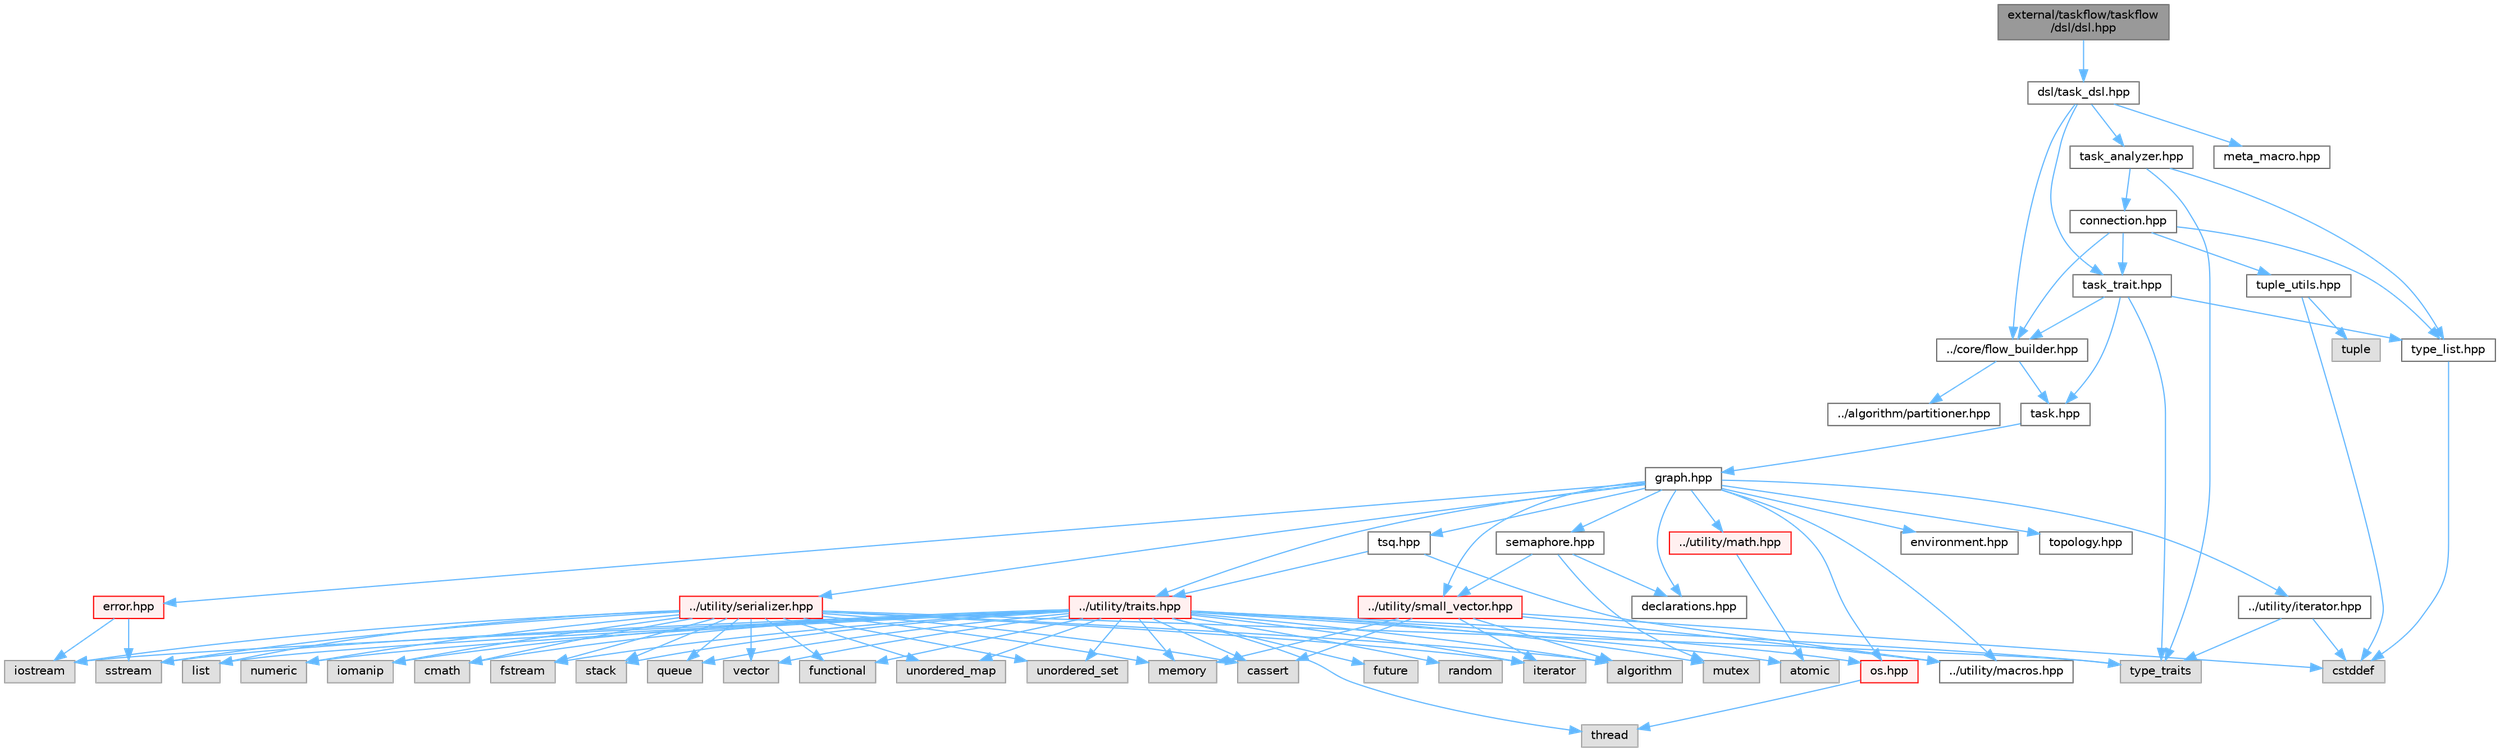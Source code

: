digraph "external/taskflow/taskflow/dsl/dsl.hpp"
{
 // LATEX_PDF_SIZE
  bgcolor="transparent";
  edge [fontname=Helvetica,fontsize=10,labelfontname=Helvetica,labelfontsize=10];
  node [fontname=Helvetica,fontsize=10,shape=box,height=0.2,width=0.4];
  Node1 [id="Node000001",label="external/taskflow/taskflow\l/dsl/dsl.hpp",height=0.2,width=0.4,color="gray40", fillcolor="grey60", style="filled", fontcolor="black",tooltip=" "];
  Node1 -> Node2 [id="edge95_Node000001_Node000002",color="steelblue1",style="solid",tooltip=" "];
  Node2 [id="Node000002",label="dsl/task_dsl.hpp",height=0.2,width=0.4,color="grey40", fillcolor="white", style="filled",URL="$task__dsl_8hpp.html",tooltip=" "];
  Node2 -> Node3 [id="edge96_Node000002_Node000003",color="steelblue1",style="solid",tooltip=" "];
  Node3 [id="Node000003",label="../core/flow_builder.hpp",height=0.2,width=0.4,color="grey40", fillcolor="white", style="filled",URL="$flow__builder_8hpp.html",tooltip="flow builder include file"];
  Node3 -> Node4 [id="edge97_Node000003_Node000004",color="steelblue1",style="solid",tooltip=" "];
  Node4 [id="Node000004",label="task.hpp",height=0.2,width=0.4,color="grey40", fillcolor="white", style="filled",URL="$task_8hpp.html",tooltip="task include file"];
  Node4 -> Node5 [id="edge98_Node000004_Node000005",color="steelblue1",style="solid",tooltip=" "];
  Node5 [id="Node000005",label="graph.hpp",height=0.2,width=0.4,color="grey40", fillcolor="white", style="filled",URL="$taskflow_2core_2graph_8hpp.html",tooltip="graph include file"];
  Node5 -> Node6 [id="edge99_Node000005_Node000006",color="steelblue1",style="solid",tooltip=" "];
  Node6 [id="Node000006",label="../utility/macros.hpp",height=0.2,width=0.4,color="grey40", fillcolor="white", style="filled",URL="$macros_8hpp.html",tooltip=" "];
  Node5 -> Node7 [id="edge100_Node000005_Node000007",color="steelblue1",style="solid",tooltip=" "];
  Node7 [id="Node000007",label="../utility/traits.hpp",height=0.2,width=0.4,color="red", fillcolor="#FFF0F0", style="filled",URL="$taskflow_2utility_2traits_8hpp.html",tooltip=" "];
  Node7 -> Node8 [id="edge101_Node000007_Node000008",color="steelblue1",style="solid",tooltip=" "];
  Node8 [id="Node000008",label="type_traits",height=0.2,width=0.4,color="grey60", fillcolor="#E0E0E0", style="filled",tooltip=" "];
  Node7 -> Node9 [id="edge102_Node000007_Node000009",color="steelblue1",style="solid",tooltip=" "];
  Node9 [id="Node000009",label="iterator",height=0.2,width=0.4,color="grey60", fillcolor="#E0E0E0", style="filled",tooltip=" "];
  Node7 -> Node10 [id="edge103_Node000007_Node000010",color="steelblue1",style="solid",tooltip=" "];
  Node10 [id="Node000010",label="iostream",height=0.2,width=0.4,color="grey60", fillcolor="#E0E0E0", style="filled",tooltip=" "];
  Node7 -> Node11 [id="edge104_Node000007_Node000011",color="steelblue1",style="solid",tooltip=" "];
  Node11 [id="Node000011",label="fstream",height=0.2,width=0.4,color="grey60", fillcolor="#E0E0E0", style="filled",tooltip=" "];
  Node7 -> Node12 [id="edge105_Node000007_Node000012",color="steelblue1",style="solid",tooltip=" "];
  Node12 [id="Node000012",label="mutex",height=0.2,width=0.4,color="grey60", fillcolor="#E0E0E0", style="filled",tooltip=" "];
  Node7 -> Node13 [id="edge106_Node000007_Node000013",color="steelblue1",style="solid",tooltip=" "];
  Node13 [id="Node000013",label="stack",height=0.2,width=0.4,color="grey60", fillcolor="#E0E0E0", style="filled",tooltip=" "];
  Node7 -> Node14 [id="edge107_Node000007_Node000014",color="steelblue1",style="solid",tooltip=" "];
  Node14 [id="Node000014",label="queue",height=0.2,width=0.4,color="grey60", fillcolor="#E0E0E0", style="filled",tooltip=" "];
  Node7 -> Node15 [id="edge108_Node000007_Node000015",color="steelblue1",style="solid",tooltip=" "];
  Node15 [id="Node000015",label="vector",height=0.2,width=0.4,color="grey60", fillcolor="#E0E0E0", style="filled",tooltip=" "];
  Node7 -> Node16 [id="edge109_Node000007_Node000016",color="steelblue1",style="solid",tooltip=" "];
  Node16 [id="Node000016",label="algorithm",height=0.2,width=0.4,color="grey60", fillcolor="#E0E0E0", style="filled",tooltip=" "];
  Node7 -> Node17 [id="edge110_Node000007_Node000017",color="steelblue1",style="solid",tooltip=" "];
  Node17 [id="Node000017",label="memory",height=0.2,width=0.4,color="grey60", fillcolor="#E0E0E0", style="filled",tooltip=" "];
  Node7 -> Node18 [id="edge111_Node000007_Node000018",color="steelblue1",style="solid",tooltip=" "];
  Node18 [id="Node000018",label="atomic",height=0.2,width=0.4,color="grey60", fillcolor="#E0E0E0", style="filled",tooltip=" "];
  Node7 -> Node19 [id="edge112_Node000007_Node000019",color="steelblue1",style="solid",tooltip=" "];
  Node19 [id="Node000019",label="thread",height=0.2,width=0.4,color="grey60", fillcolor="#E0E0E0", style="filled",tooltip=" "];
  Node7 -> Node20 [id="edge113_Node000007_Node000020",color="steelblue1",style="solid",tooltip=" "];
  Node20 [id="Node000020",label="future",height=0.2,width=0.4,color="grey60", fillcolor="#E0E0E0", style="filled",tooltip=" "];
  Node7 -> Node21 [id="edge114_Node000007_Node000021",color="steelblue1",style="solid",tooltip=" "];
  Node21 [id="Node000021",label="functional",height=0.2,width=0.4,color="grey60", fillcolor="#E0E0E0", style="filled",tooltip=" "];
  Node7 -> Node22 [id="edge115_Node000007_Node000022",color="steelblue1",style="solid",tooltip=" "];
  Node22 [id="Node000022",label="unordered_map",height=0.2,width=0.4,color="grey60", fillcolor="#E0E0E0", style="filled",tooltip=" "];
  Node7 -> Node23 [id="edge116_Node000007_Node000023",color="steelblue1",style="solid",tooltip=" "];
  Node23 [id="Node000023",label="unordered_set",height=0.2,width=0.4,color="grey60", fillcolor="#E0E0E0", style="filled",tooltip=" "];
  Node7 -> Node24 [id="edge117_Node000007_Node000024",color="steelblue1",style="solid",tooltip=" "];
  Node24 [id="Node000024",label="sstream",height=0.2,width=0.4,color="grey60", fillcolor="#E0E0E0", style="filled",tooltip=" "];
  Node7 -> Node25 [id="edge118_Node000007_Node000025",color="steelblue1",style="solid",tooltip=" "];
  Node25 [id="Node000025",label="list",height=0.2,width=0.4,color="grey60", fillcolor="#E0E0E0", style="filled",tooltip=" "];
  Node7 -> Node26 [id="edge119_Node000007_Node000026",color="steelblue1",style="solid",tooltip=" "];
  Node26 [id="Node000026",label="numeric",height=0.2,width=0.4,color="grey60", fillcolor="#E0E0E0", style="filled",tooltip=" "];
  Node7 -> Node27 [id="edge120_Node000007_Node000027",color="steelblue1",style="solid",tooltip=" "];
  Node27 [id="Node000027",label="random",height=0.2,width=0.4,color="grey60", fillcolor="#E0E0E0", style="filled",tooltip=" "];
  Node7 -> Node28 [id="edge121_Node000007_Node000028",color="steelblue1",style="solid",tooltip=" "];
  Node28 [id="Node000028",label="iomanip",height=0.2,width=0.4,color="grey60", fillcolor="#E0E0E0", style="filled",tooltip=" "];
  Node7 -> Node29 [id="edge122_Node000007_Node000029",color="steelblue1",style="solid",tooltip=" "];
  Node29 [id="Node000029",label="cassert",height=0.2,width=0.4,color="grey60", fillcolor="#E0E0E0", style="filled",tooltip=" "];
  Node7 -> Node30 [id="edge123_Node000007_Node000030",color="steelblue1",style="solid",tooltip=" "];
  Node30 [id="Node000030",label="cmath",height=0.2,width=0.4,color="grey60", fillcolor="#E0E0E0", style="filled",tooltip=" "];
  Node7 -> Node35 [id="edge124_Node000007_Node000035",color="steelblue1",style="solid",tooltip=" "];
  Node35 [id="Node000035",label="os.hpp",height=0.2,width=0.4,color="red", fillcolor="#FFF0F0", style="filled",URL="$os_8hpp.html",tooltip=" "];
  Node35 -> Node19 [id="edge125_Node000035_Node000019",color="steelblue1",style="solid",tooltip=" "];
  Node5 -> Node38 [id="edge126_Node000005_Node000038",color="steelblue1",style="solid",tooltip=" "];
  Node38 [id="Node000038",label="../utility/iterator.hpp",height=0.2,width=0.4,color="grey40", fillcolor="white", style="filled",URL="$iterator_8hpp.html",tooltip=" "];
  Node38 -> Node39 [id="edge127_Node000038_Node000039",color="steelblue1",style="solid",tooltip=" "];
  Node39 [id="Node000039",label="cstddef",height=0.2,width=0.4,color="grey60", fillcolor="#E0E0E0", style="filled",tooltip=" "];
  Node38 -> Node8 [id="edge128_Node000038_Node000008",color="steelblue1",style="solid",tooltip=" "];
  Node5 -> Node35 [id="edge129_Node000005_Node000035",color="steelblue1",style="solid",tooltip=" "];
  Node5 -> Node40 [id="edge130_Node000005_Node000040",color="steelblue1",style="solid",tooltip=" "];
  Node40 [id="Node000040",label="../utility/math.hpp",height=0.2,width=0.4,color="red", fillcolor="#FFF0F0", style="filled",URL="$math_8hpp.html",tooltip=" "];
  Node40 -> Node18 [id="edge131_Node000040_Node000018",color="steelblue1",style="solid",tooltip=" "];
  Node5 -> Node42 [id="edge132_Node000005_Node000042",color="steelblue1",style="solid",tooltip=" "];
  Node42 [id="Node000042",label="../utility/small_vector.hpp",height=0.2,width=0.4,color="red", fillcolor="#FFF0F0", style="filled",URL="$small__vector_8hpp.html",tooltip="small vector include file"];
  Node42 -> Node6 [id="edge133_Node000042_Node000006",color="steelblue1",style="solid",tooltip=" "];
  Node42 -> Node16 [id="edge134_Node000042_Node000016",color="steelblue1",style="solid",tooltip=" "];
  Node42 -> Node29 [id="edge135_Node000042_Node000029",color="steelblue1",style="solid",tooltip=" "];
  Node42 -> Node39 [id="edge136_Node000042_Node000039",color="steelblue1",style="solid",tooltip=" "];
  Node42 -> Node9 [id="edge137_Node000042_Node000009",color="steelblue1",style="solid",tooltip=" "];
  Node42 -> Node17 [id="edge138_Node000042_Node000017",color="steelblue1",style="solid",tooltip=" "];
  Node5 -> Node45 [id="edge139_Node000005_Node000045",color="steelblue1",style="solid",tooltip=" "];
  Node45 [id="Node000045",label="../utility/serializer.hpp",height=0.2,width=0.4,color="red", fillcolor="#FFF0F0", style="filled",URL="$taskflow_2utility_2serializer_8hpp.html",tooltip=" "];
  Node45 -> Node8 [id="edge140_Node000045_Node000008",color="steelblue1",style="solid",tooltip=" "];
  Node45 -> Node9 [id="edge141_Node000045_Node000009",color="steelblue1",style="solid",tooltip=" "];
  Node45 -> Node10 [id="edge142_Node000045_Node000010",color="steelblue1",style="solid",tooltip=" "];
  Node45 -> Node11 [id="edge143_Node000045_Node000011",color="steelblue1",style="solid",tooltip=" "];
  Node45 -> Node13 [id="edge144_Node000045_Node000013",color="steelblue1",style="solid",tooltip=" "];
  Node45 -> Node14 [id="edge145_Node000045_Node000014",color="steelblue1",style="solid",tooltip=" "];
  Node45 -> Node15 [id="edge146_Node000045_Node000015",color="steelblue1",style="solid",tooltip=" "];
  Node45 -> Node16 [id="edge147_Node000045_Node000016",color="steelblue1",style="solid",tooltip=" "];
  Node45 -> Node17 [id="edge148_Node000045_Node000017",color="steelblue1",style="solid",tooltip=" "];
  Node45 -> Node21 [id="edge149_Node000045_Node000021",color="steelblue1",style="solid",tooltip=" "];
  Node45 -> Node22 [id="edge150_Node000045_Node000022",color="steelblue1",style="solid",tooltip=" "];
  Node45 -> Node23 [id="edge151_Node000045_Node000023",color="steelblue1",style="solid",tooltip=" "];
  Node45 -> Node24 [id="edge152_Node000045_Node000024",color="steelblue1",style="solid",tooltip=" "];
  Node45 -> Node25 [id="edge153_Node000045_Node000025",color="steelblue1",style="solid",tooltip=" "];
  Node45 -> Node26 [id="edge154_Node000045_Node000026",color="steelblue1",style="solid",tooltip=" "];
  Node45 -> Node28 [id="edge155_Node000045_Node000028",color="steelblue1",style="solid",tooltip=" "];
  Node45 -> Node29 [id="edge156_Node000045_Node000029",color="steelblue1",style="solid",tooltip=" "];
  Node45 -> Node30 [id="edge157_Node000045_Node000030",color="steelblue1",style="solid",tooltip=" "];
  Node5 -> Node49 [id="edge158_Node000005_Node000049",color="steelblue1",style="solid",tooltip=" "];
  Node49 [id="Node000049",label="error.hpp",height=0.2,width=0.4,color="red", fillcolor="#FFF0F0", style="filled",URL="$error_8hpp.html",tooltip=" "];
  Node49 -> Node10 [id="edge159_Node000049_Node000010",color="steelblue1",style="solid",tooltip=" "];
  Node49 -> Node24 [id="edge160_Node000049_Node000024",color="steelblue1",style="solid",tooltip=" "];
  Node5 -> Node52 [id="edge161_Node000005_Node000052",color="steelblue1",style="solid",tooltip=" "];
  Node52 [id="Node000052",label="declarations.hpp",height=0.2,width=0.4,color="grey40", fillcolor="white", style="filled",URL="$declarations_8hpp.html",tooltip=" "];
  Node5 -> Node53 [id="edge162_Node000005_Node000053",color="steelblue1",style="solid",tooltip=" "];
  Node53 [id="Node000053",label="semaphore.hpp",height=0.2,width=0.4,color="grey40", fillcolor="white", style="filled",URL="$semaphore_8hpp.html",tooltip="semaphore include file"];
  Node53 -> Node12 [id="edge163_Node000053_Node000012",color="steelblue1",style="solid",tooltip=" "];
  Node53 -> Node52 [id="edge164_Node000053_Node000052",color="steelblue1",style="solid",tooltip=" "];
  Node53 -> Node42 [id="edge165_Node000053_Node000042",color="steelblue1",style="solid",tooltip=" "];
  Node5 -> Node54 [id="edge166_Node000005_Node000054",color="steelblue1",style="solid",tooltip=" "];
  Node54 [id="Node000054",label="environment.hpp",height=0.2,width=0.4,color="grey40", fillcolor="white", style="filled",URL="$environment_8hpp.html",tooltip=" "];
  Node5 -> Node55 [id="edge167_Node000005_Node000055",color="steelblue1",style="solid",tooltip=" "];
  Node55 [id="Node000055",label="topology.hpp",height=0.2,width=0.4,color="grey40", fillcolor="white", style="filled",URL="$topology_8hpp.html",tooltip=" "];
  Node5 -> Node56 [id="edge168_Node000005_Node000056",color="steelblue1",style="solid",tooltip=" "];
  Node56 [id="Node000056",label="tsq.hpp",height=0.2,width=0.4,color="grey40", fillcolor="white", style="filled",URL="$tsq_8hpp.html",tooltip="task queue include file"];
  Node56 -> Node6 [id="edge169_Node000056_Node000006",color="steelblue1",style="solid",tooltip=" "];
  Node56 -> Node7 [id="edge170_Node000056_Node000007",color="steelblue1",style="solid",tooltip=" "];
  Node3 -> Node57 [id="edge171_Node000003_Node000057",color="steelblue1",style="solid",tooltip=" "];
  Node57 [id="Node000057",label="../algorithm/partitioner.hpp",height=0.2,width=0.4,color="grey40", fillcolor="white", style="filled",URL="$partitioner_8hpp.html",tooltip="partitioner include file"];
  Node2 -> Node58 [id="edge172_Node000002_Node000058",color="steelblue1",style="solid",tooltip=" "];
  Node58 [id="Node000058",label="meta_macro.hpp",height=0.2,width=0.4,color="grey40", fillcolor="white", style="filled",URL="$meta__macro_8hpp.html",tooltip=" "];
  Node2 -> Node59 [id="edge173_Node000002_Node000059",color="steelblue1",style="solid",tooltip=" "];
  Node59 [id="Node000059",label="task_analyzer.hpp",height=0.2,width=0.4,color="grey40", fillcolor="white", style="filled",URL="$task__analyzer_8hpp.html",tooltip=" "];
  Node59 -> Node60 [id="edge174_Node000059_Node000060",color="steelblue1",style="solid",tooltip=" "];
  Node60 [id="Node000060",label="connection.hpp",height=0.2,width=0.4,color="grey40", fillcolor="white", style="filled",URL="$connection_8hpp.html",tooltip=" "];
  Node60 -> Node3 [id="edge175_Node000060_Node000003",color="steelblue1",style="solid",tooltip=" "];
  Node60 -> Node61 [id="edge176_Node000060_Node000061",color="steelblue1",style="solid",tooltip=" "];
  Node61 [id="Node000061",label="task_trait.hpp",height=0.2,width=0.4,color="grey40", fillcolor="white", style="filled",URL="$task__trait_8hpp.html",tooltip=" "];
  Node61 -> Node3 [id="edge177_Node000061_Node000003",color="steelblue1",style="solid",tooltip=" "];
  Node61 -> Node4 [id="edge178_Node000061_Node000004",color="steelblue1",style="solid",tooltip=" "];
  Node61 -> Node62 [id="edge179_Node000061_Node000062",color="steelblue1",style="solid",tooltip=" "];
  Node62 [id="Node000062",label="type_list.hpp",height=0.2,width=0.4,color="grey40", fillcolor="white", style="filled",URL="$type__list_8hpp.html",tooltip=" "];
  Node62 -> Node39 [id="edge180_Node000062_Node000039",color="steelblue1",style="solid",tooltip=" "];
  Node61 -> Node8 [id="edge181_Node000061_Node000008",color="steelblue1",style="solid",tooltip=" "];
  Node60 -> Node63 [id="edge182_Node000060_Node000063",color="steelblue1",style="solid",tooltip=" "];
  Node63 [id="Node000063",label="tuple_utils.hpp",height=0.2,width=0.4,color="grey40", fillcolor="white", style="filled",URL="$tuple__utils_8hpp.html",tooltip=" "];
  Node63 -> Node39 [id="edge183_Node000063_Node000039",color="steelblue1",style="solid",tooltip=" "];
  Node63 -> Node64 [id="edge184_Node000063_Node000064",color="steelblue1",style="solid",tooltip=" "];
  Node64 [id="Node000064",label="tuple",height=0.2,width=0.4,color="grey60", fillcolor="#E0E0E0", style="filled",tooltip=" "];
  Node60 -> Node62 [id="edge185_Node000060_Node000062",color="steelblue1",style="solid",tooltip=" "];
  Node59 -> Node62 [id="edge186_Node000059_Node000062",color="steelblue1",style="solid",tooltip=" "];
  Node59 -> Node8 [id="edge187_Node000059_Node000008",color="steelblue1",style="solid",tooltip=" "];
  Node2 -> Node61 [id="edge188_Node000002_Node000061",color="steelblue1",style="solid",tooltip=" "];
}
